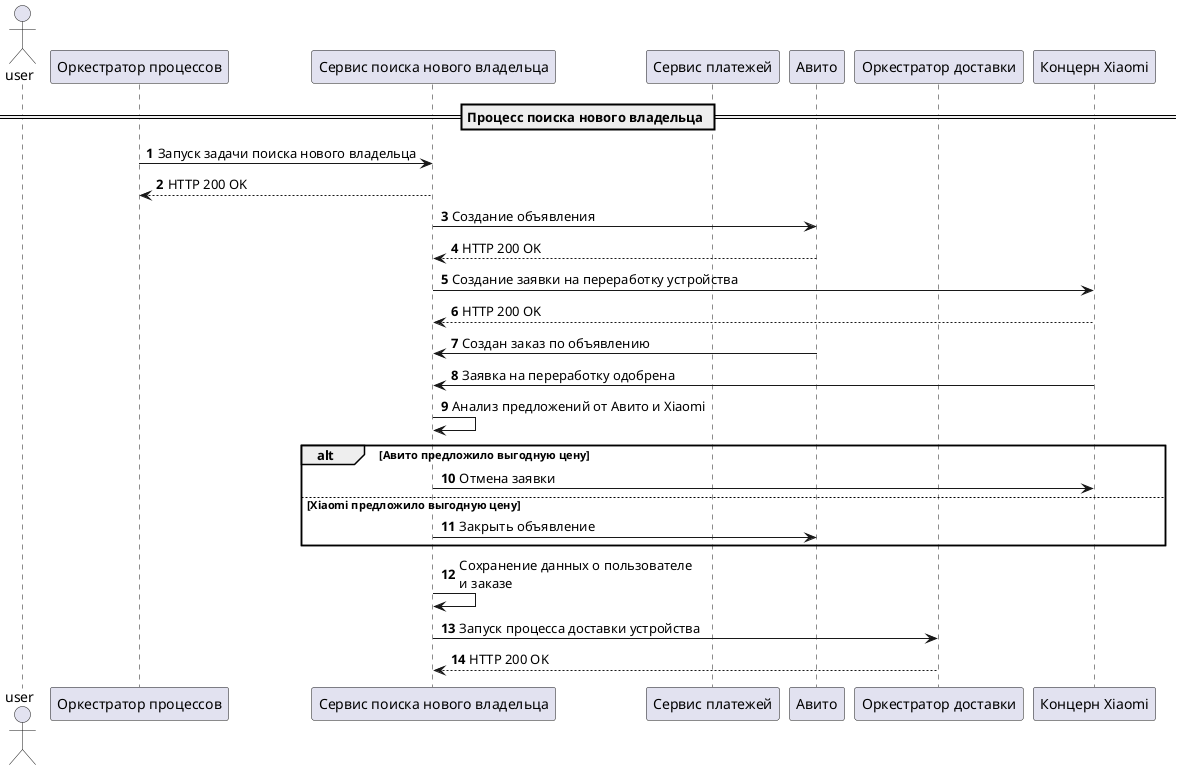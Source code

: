 @startuml
autonumber


actor user
participant "Оркестратор процессов" as op
participant "Сервис поиска нового владельца" as spnv
participant "Сервис платежей" as sp
participant "Авито" as a
participant "Оркестратор доставки" as od
participant "Концерн Xiaomi" as kx


== Процесс поиска нового владельца ==

op -> spnv: Запуск задачи поиска нового владельца
spnv --> op: HTTP 200 OK
spnv -> a: Создание объявления
a --> spnv: HTTP 200 OK
spnv -> kx: Создание заявки на переработку устройства
kx --> spnv: HTTP 200 OK
a -> spnv: Создан заказ по объявлению
kx -> spnv: Заявка на переработку одобрена
spnv -> spnv: Анализ предложений от Авито и Xiaomi
alt Авито предложило выгодную цену
    spnv -> kx: Отмена заявки
else Xiaomi предложило выгодную цену
    spnv -> a: Закрыть объявление
end
spnv -> spnv: Сохранение данных о пользователе\nи заказе
spnv -> od: Запуск процесса доставки устройства
od --> spnv: HTTP 200 OK


@enduml